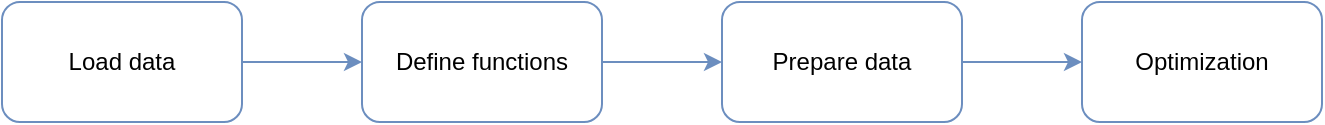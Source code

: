 <mxfile version="14.1.2" type="device"><diagram id="3NTl-o1S-serADWRkOes" name="Page-1"><mxGraphModel dx="870" dy="625" grid="1" gridSize="10" guides="1" tooltips="1" connect="1" arrows="1" fold="1" page="1" pageScale="1" pageWidth="850" pageHeight="1100" math="0" shadow="0"><root><mxCell id="0"/><mxCell id="1" parent="0"/><mxCell id="rtBtPHm9G5u-9BlNsBpn-5" value="" style="edgeStyle=orthogonalEdgeStyle;rounded=0;orthogonalLoop=1;jettySize=auto;html=1;fillColor=#dae8fc;strokeColor=#6c8ebf;" edge="1" parent="1" source="rtBtPHm9G5u-9BlNsBpn-1" target="rtBtPHm9G5u-9BlNsBpn-2"><mxGeometry relative="1" as="geometry"/></mxCell><mxCell id="rtBtPHm9G5u-9BlNsBpn-1" value="Load data" style="rounded=1;whiteSpace=wrap;html=1;strokeColor=#6c8ebf;fillColor=none;" vertex="1" parent="1"><mxGeometry x="80" y="180" width="120" height="60" as="geometry"/></mxCell><mxCell id="rtBtPHm9G5u-9BlNsBpn-6" value="" style="edgeStyle=orthogonalEdgeStyle;rounded=0;orthogonalLoop=1;jettySize=auto;html=1;fillColor=#dae8fc;strokeColor=#6c8ebf;" edge="1" parent="1" source="rtBtPHm9G5u-9BlNsBpn-2" target="rtBtPHm9G5u-9BlNsBpn-4"><mxGeometry relative="1" as="geometry"/></mxCell><mxCell id="rtBtPHm9G5u-9BlNsBpn-2" value="Define functions" style="rounded=1;whiteSpace=wrap;html=1;strokeColor=#6c8ebf;fillColor=none;" vertex="1" parent="1"><mxGeometry x="260" y="180" width="120" height="60" as="geometry"/></mxCell><mxCell id="rtBtPHm9G5u-9BlNsBpn-3" value="Optimization" style="rounded=1;whiteSpace=wrap;html=1;strokeColor=#6c8ebf;fillColor=none;" vertex="1" parent="1"><mxGeometry x="620" y="180" width="120" height="60" as="geometry"/></mxCell><mxCell id="rtBtPHm9G5u-9BlNsBpn-7" value="" style="edgeStyle=orthogonalEdgeStyle;rounded=0;orthogonalLoop=1;jettySize=auto;html=1;fillColor=#dae8fc;strokeColor=#6c8ebf;" edge="1" parent="1" source="rtBtPHm9G5u-9BlNsBpn-4" target="rtBtPHm9G5u-9BlNsBpn-3"><mxGeometry relative="1" as="geometry"/></mxCell><mxCell id="rtBtPHm9G5u-9BlNsBpn-4" value="Prepare data" style="rounded=1;whiteSpace=wrap;html=1;strokeColor=#6c8ebf;fillColor=none;" vertex="1" parent="1"><mxGeometry x="440" y="180" width="120" height="60" as="geometry"/></mxCell></root></mxGraphModel></diagram></mxfile>